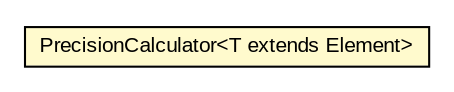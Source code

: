 #!/usr/local/bin/dot
#
# Class diagram 
# Generated by UMLGraph version R5_6-24-gf6e263 (http://www.umlgraph.org/)
#

digraph G {
	edge [fontname="arial",fontsize=10,labelfontname="arial",labelfontsize=10];
	node [fontname="arial",fontsize=10,shape=plaintext];
	nodesep=0.25;
	ranksep=0.5;
	// edu.arizona.biosemantics.semanticmarkup.eval.metric.PrecisionCalculator<T extends edu.arizona.biosemantics.semanticmarkup.model.Element>
	c119657 [label=<<table title="edu.arizona.biosemantics.semanticmarkup.eval.metric.PrecisionCalculator" border="0" cellborder="1" cellspacing="0" cellpadding="2" port="p" bgcolor="lemonChiffon" href="./PrecisionCalculator.html">
		<tr><td><table border="0" cellspacing="0" cellpadding="1">
<tr><td align="center" balign="center"> PrecisionCalculator&lt;T extends Element&gt; </td></tr>
		</table></td></tr>
		</table>>, URL="./PrecisionCalculator.html", fontname="arial", fontcolor="black", fontsize=10.0];
}

